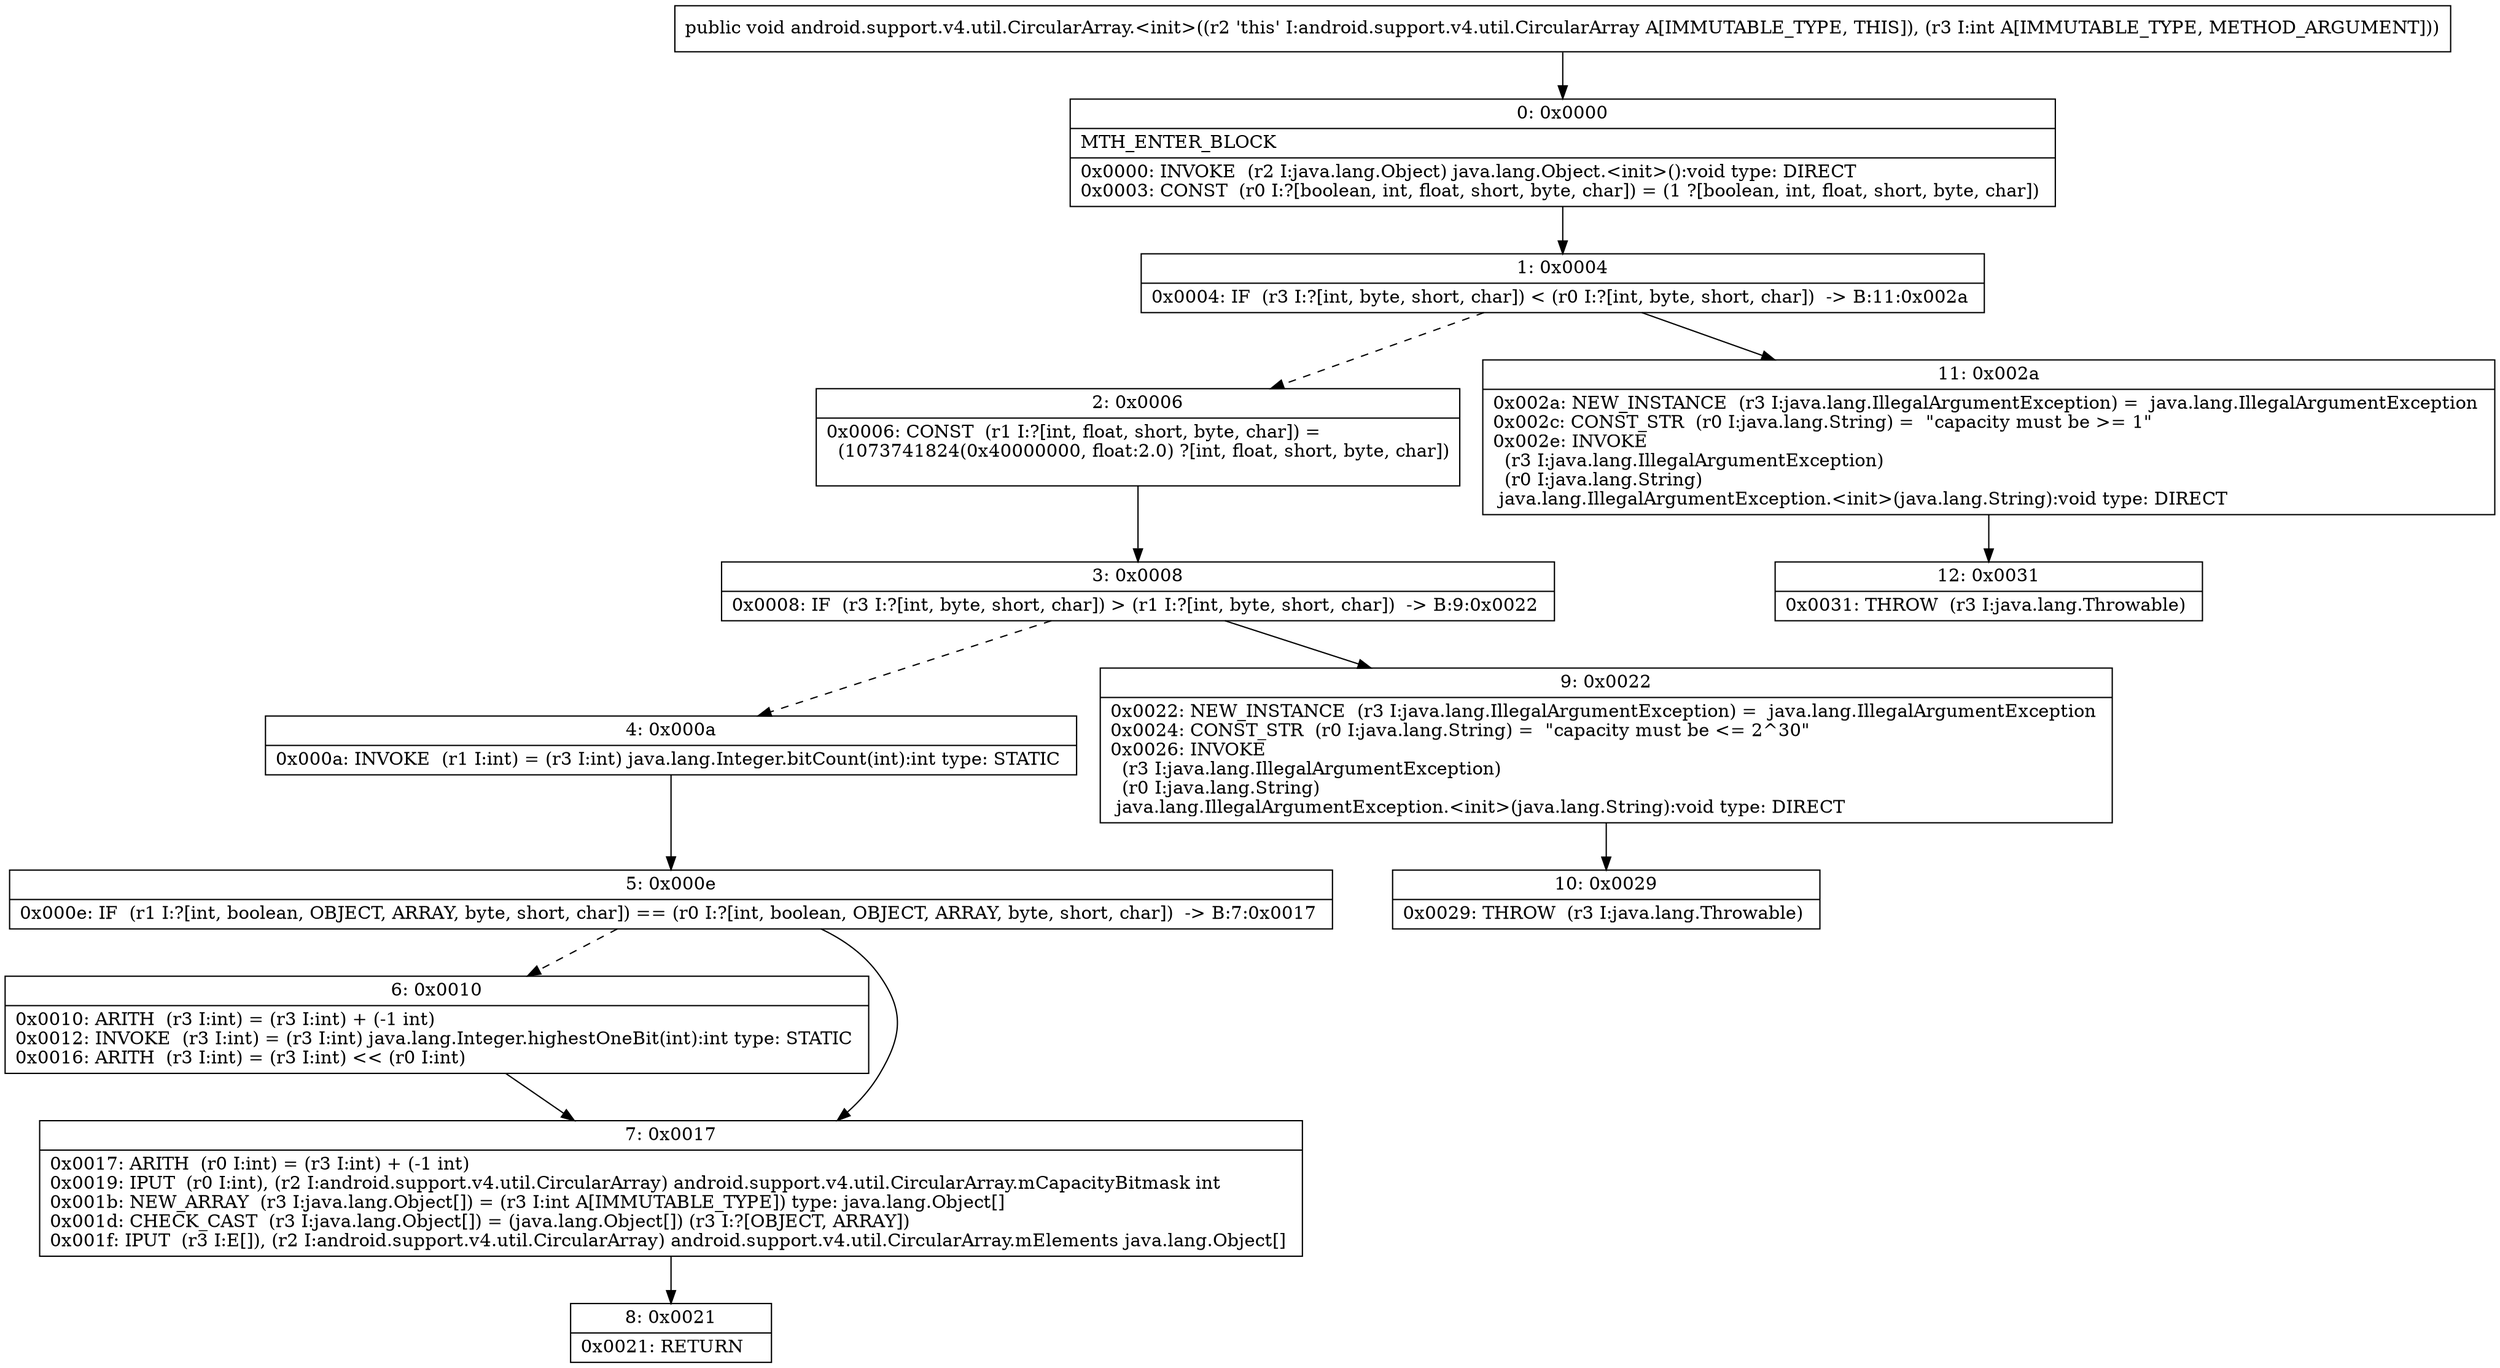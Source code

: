 digraph "CFG forandroid.support.v4.util.CircularArray.\<init\>(I)V" {
Node_0 [shape=record,label="{0\:\ 0x0000|MTH_ENTER_BLOCK\l|0x0000: INVOKE  (r2 I:java.lang.Object) java.lang.Object.\<init\>():void type: DIRECT \l0x0003: CONST  (r0 I:?[boolean, int, float, short, byte, char]) = (1 ?[boolean, int, float, short, byte, char]) \l}"];
Node_1 [shape=record,label="{1\:\ 0x0004|0x0004: IF  (r3 I:?[int, byte, short, char]) \< (r0 I:?[int, byte, short, char])  \-\> B:11:0x002a \l}"];
Node_2 [shape=record,label="{2\:\ 0x0006|0x0006: CONST  (r1 I:?[int, float, short, byte, char]) = \l  (1073741824(0x40000000, float:2.0) ?[int, float, short, byte, char])\l \l}"];
Node_3 [shape=record,label="{3\:\ 0x0008|0x0008: IF  (r3 I:?[int, byte, short, char]) \> (r1 I:?[int, byte, short, char])  \-\> B:9:0x0022 \l}"];
Node_4 [shape=record,label="{4\:\ 0x000a|0x000a: INVOKE  (r1 I:int) = (r3 I:int) java.lang.Integer.bitCount(int):int type: STATIC \l}"];
Node_5 [shape=record,label="{5\:\ 0x000e|0x000e: IF  (r1 I:?[int, boolean, OBJECT, ARRAY, byte, short, char]) == (r0 I:?[int, boolean, OBJECT, ARRAY, byte, short, char])  \-\> B:7:0x0017 \l}"];
Node_6 [shape=record,label="{6\:\ 0x0010|0x0010: ARITH  (r3 I:int) = (r3 I:int) + (\-1 int) \l0x0012: INVOKE  (r3 I:int) = (r3 I:int) java.lang.Integer.highestOneBit(int):int type: STATIC \l0x0016: ARITH  (r3 I:int) = (r3 I:int) \<\< (r0 I:int) \l}"];
Node_7 [shape=record,label="{7\:\ 0x0017|0x0017: ARITH  (r0 I:int) = (r3 I:int) + (\-1 int) \l0x0019: IPUT  (r0 I:int), (r2 I:android.support.v4.util.CircularArray) android.support.v4.util.CircularArray.mCapacityBitmask int \l0x001b: NEW_ARRAY  (r3 I:java.lang.Object[]) = (r3 I:int A[IMMUTABLE_TYPE]) type: java.lang.Object[] \l0x001d: CHECK_CAST  (r3 I:java.lang.Object[]) = (java.lang.Object[]) (r3 I:?[OBJECT, ARRAY]) \l0x001f: IPUT  (r3 I:E[]), (r2 I:android.support.v4.util.CircularArray) android.support.v4.util.CircularArray.mElements java.lang.Object[] \l}"];
Node_8 [shape=record,label="{8\:\ 0x0021|0x0021: RETURN   \l}"];
Node_9 [shape=record,label="{9\:\ 0x0022|0x0022: NEW_INSTANCE  (r3 I:java.lang.IllegalArgumentException) =  java.lang.IllegalArgumentException \l0x0024: CONST_STR  (r0 I:java.lang.String) =  \"capacity must be \<= 2^30\" \l0x0026: INVOKE  \l  (r3 I:java.lang.IllegalArgumentException)\l  (r0 I:java.lang.String)\l java.lang.IllegalArgumentException.\<init\>(java.lang.String):void type: DIRECT \l}"];
Node_10 [shape=record,label="{10\:\ 0x0029|0x0029: THROW  (r3 I:java.lang.Throwable) \l}"];
Node_11 [shape=record,label="{11\:\ 0x002a|0x002a: NEW_INSTANCE  (r3 I:java.lang.IllegalArgumentException) =  java.lang.IllegalArgumentException \l0x002c: CONST_STR  (r0 I:java.lang.String) =  \"capacity must be \>= 1\" \l0x002e: INVOKE  \l  (r3 I:java.lang.IllegalArgumentException)\l  (r0 I:java.lang.String)\l java.lang.IllegalArgumentException.\<init\>(java.lang.String):void type: DIRECT \l}"];
Node_12 [shape=record,label="{12\:\ 0x0031|0x0031: THROW  (r3 I:java.lang.Throwable) \l}"];
MethodNode[shape=record,label="{public void android.support.v4.util.CircularArray.\<init\>((r2 'this' I:android.support.v4.util.CircularArray A[IMMUTABLE_TYPE, THIS]), (r3 I:int A[IMMUTABLE_TYPE, METHOD_ARGUMENT])) }"];
MethodNode -> Node_0;
Node_0 -> Node_1;
Node_1 -> Node_2[style=dashed];
Node_1 -> Node_11;
Node_2 -> Node_3;
Node_3 -> Node_4[style=dashed];
Node_3 -> Node_9;
Node_4 -> Node_5;
Node_5 -> Node_6[style=dashed];
Node_5 -> Node_7;
Node_6 -> Node_7;
Node_7 -> Node_8;
Node_9 -> Node_10;
Node_11 -> Node_12;
}

